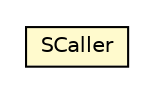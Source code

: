 #!/usr/local/bin/dot
#
# Class diagram 
# Generated by UMLGraph version R5_6-24-gf6e263 (http://www.umlgraph.org/)
#

digraph G {
	edge [fontname="Helvetica",fontsize=10,labelfontname="Helvetica",labelfontsize=10];
	node [fontname="Helvetica",fontsize=10,shape=plaintext];
	nodesep=0.25;
	ranksep=0.5;
	// org.universAAL.context.prof.serv.SCaller
	c7099476 [label=<<table title="org.universAAL.context.prof.serv.SCaller" border="0" cellborder="1" cellspacing="0" cellpadding="2" port="p" bgcolor="lemonChiffon" href="./SCaller.html">
		<tr><td><table border="0" cellspacing="0" cellpadding="1">
<tr><td align="center" balign="center"> SCaller </td></tr>
		</table></td></tr>
		</table>>, URL="./SCaller.html", fontname="Helvetica", fontcolor="black", fontsize=10.0];
}

